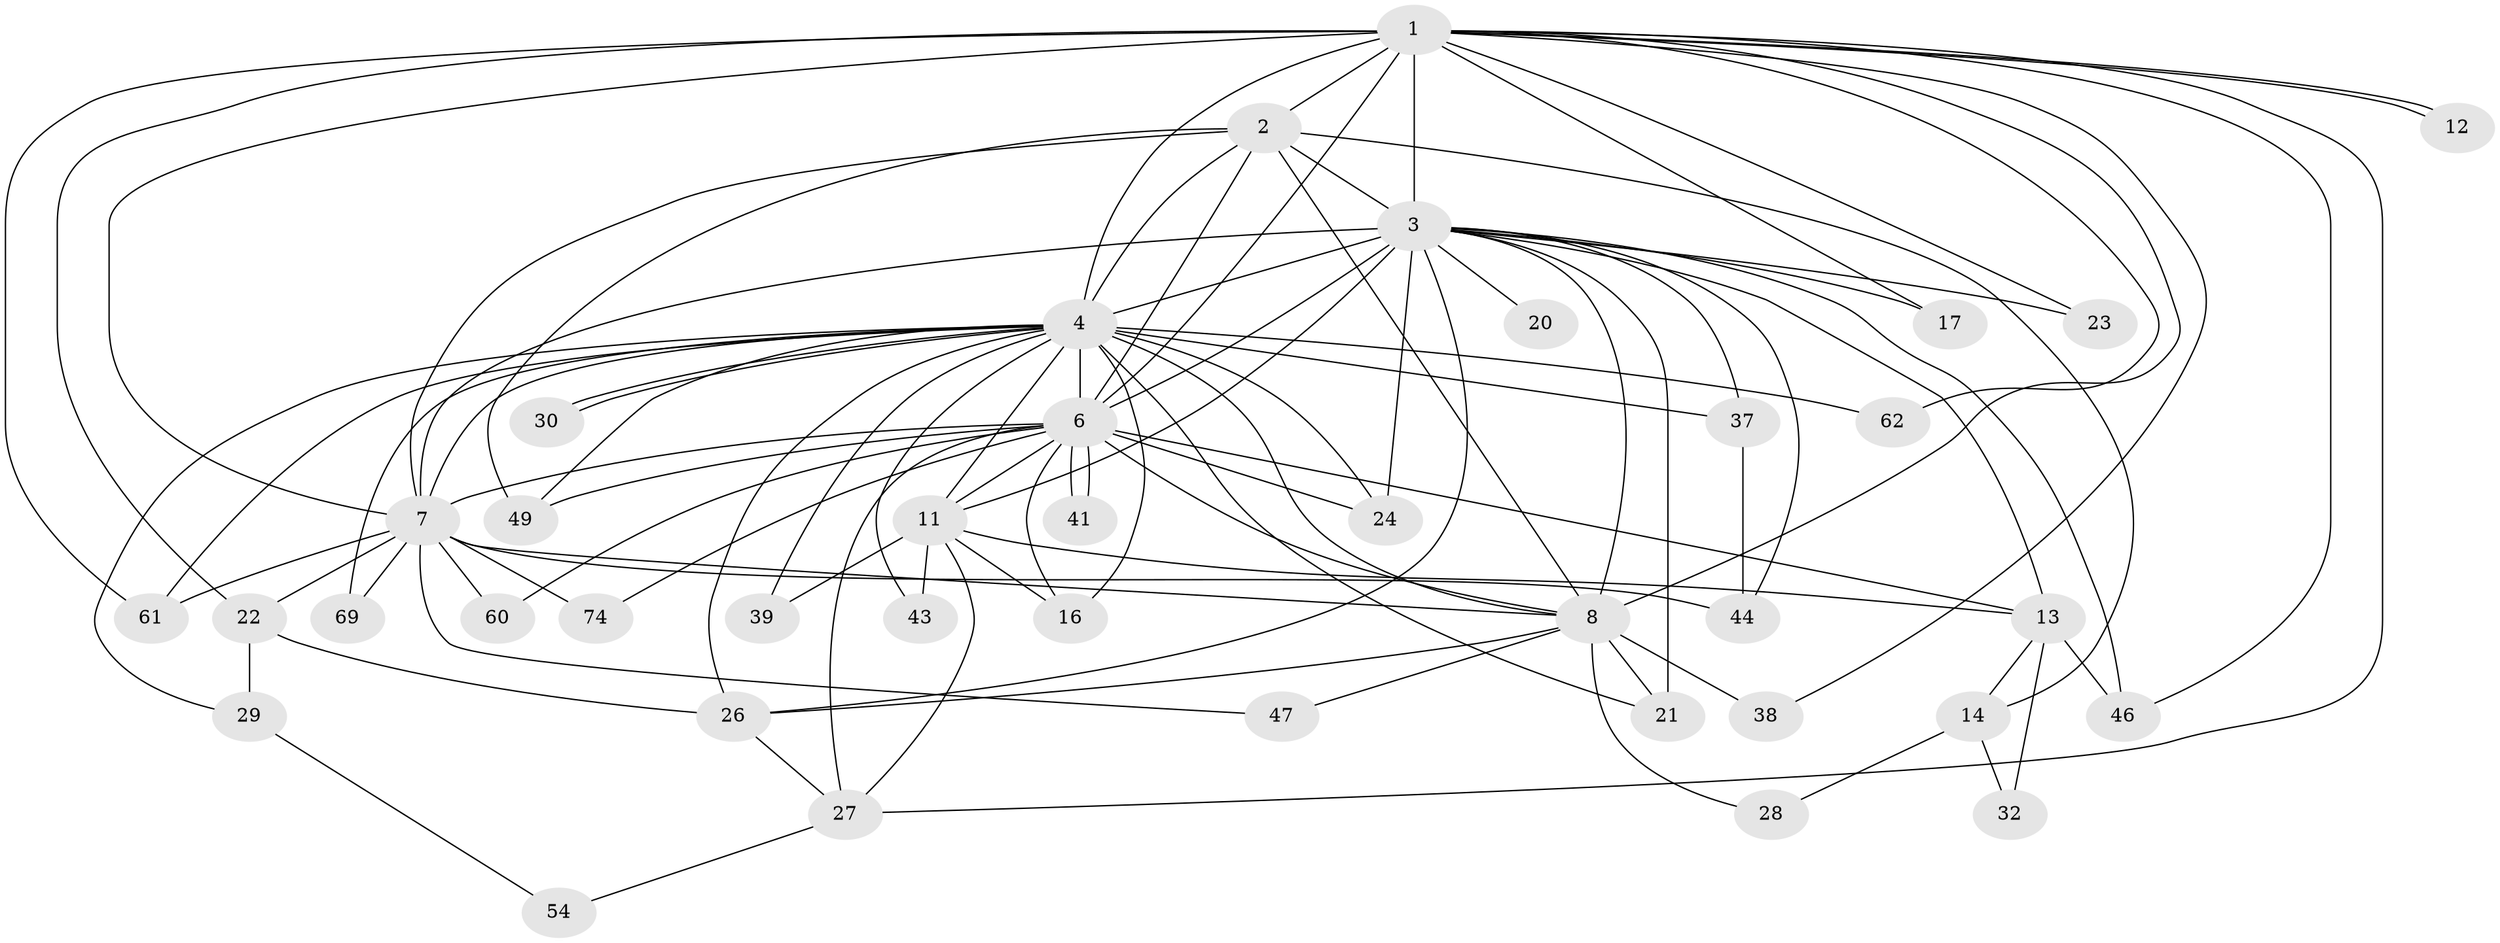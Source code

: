 // original degree distribution, {19: 0.01282051282051282, 13: 0.02564102564102564, 21: 0.02564102564102564, 20: 0.038461538461538464, 18: 0.01282051282051282, 16: 0.01282051282051282, 8: 0.01282051282051282, 2: 0.5769230769230769, 6: 0.02564102564102564, 4: 0.0641025641025641, 3: 0.16666666666666666, 7: 0.01282051282051282, 5: 0.01282051282051282}
// Generated by graph-tools (version 1.1) at 2025/14/03/09/25 04:14:18]
// undirected, 39 vertices, 97 edges
graph export_dot {
graph [start="1"]
  node [color=gray90,style=filled];
  1;
  2 [super="+55"];
  3 [super="+15+10+18+70+76+5"];
  4 [super="+9+25"];
  6 [super="+45"];
  7;
  8 [super="+65+66"];
  11;
  12;
  13 [super="+51"];
  14;
  16 [super="+19"];
  17;
  20;
  21 [super="+40+33"];
  22 [super="+36"];
  23;
  24 [super="+34"];
  26 [super="+75+57+59"];
  27 [super="+50"];
  28;
  29;
  30;
  32;
  37 [super="+64"];
  38 [super="+73"];
  39;
  41;
  43;
  44;
  46 [super="+52"];
  47;
  49 [super="+56"];
  54;
  60;
  61 [super="+63"];
  62;
  69;
  74;
  1 -- 2;
  1 -- 3 [weight=3];
  1 -- 4 [weight=2];
  1 -- 6;
  1 -- 7;
  1 -- 8;
  1 -- 12;
  1 -- 12;
  1 -- 17;
  1 -- 22;
  1 -- 23;
  1 -- 27;
  1 -- 38;
  1 -- 46;
  1 -- 61;
  1 -- 62;
  2 -- 3 [weight=5];
  2 -- 4 [weight=3];
  2 -- 6;
  2 -- 7;
  2 -- 8;
  2 -- 14;
  2 -- 49;
  3 -- 4 [weight=9];
  3 -- 6 [weight=3];
  3 -- 7 [weight=3];
  3 -- 8 [weight=7];
  3 -- 13;
  3 -- 23;
  3 -- 37;
  3 -- 46;
  3 -- 17;
  3 -- 24 [weight=2];
  3 -- 26;
  3 -- 21 [weight=3];
  3 -- 11;
  3 -- 44;
  3 -- 20;
  4 -- 6 [weight=2];
  4 -- 7 [weight=2];
  4 -- 8 [weight=4];
  4 -- 11;
  4 -- 30;
  4 -- 30;
  4 -- 37;
  4 -- 43;
  4 -- 61;
  4 -- 62;
  4 -- 69;
  4 -- 39;
  4 -- 16;
  4 -- 21;
  4 -- 26 [weight=2];
  4 -- 29;
  4 -- 49;
  4 -- 24;
  6 -- 7;
  6 -- 8;
  6 -- 11;
  6 -- 41;
  6 -- 41;
  6 -- 49;
  6 -- 60;
  6 -- 74;
  6 -- 24;
  6 -- 27;
  6 -- 16 [weight=2];
  6 -- 13;
  7 -- 8;
  7 -- 22;
  7 -- 44;
  7 -- 47;
  7 -- 60;
  7 -- 69;
  7 -- 74;
  7 -- 61;
  8 -- 21;
  8 -- 26;
  8 -- 28;
  8 -- 38 [weight=2];
  8 -- 47;
  11 -- 13;
  11 -- 16;
  11 -- 27;
  11 -- 39;
  11 -- 43;
  13 -- 14;
  13 -- 32;
  13 -- 46;
  14 -- 28;
  14 -- 32;
  22 -- 29;
  22 -- 26;
  26 -- 27;
  27 -- 54;
  29 -- 54;
  37 -- 44;
}
